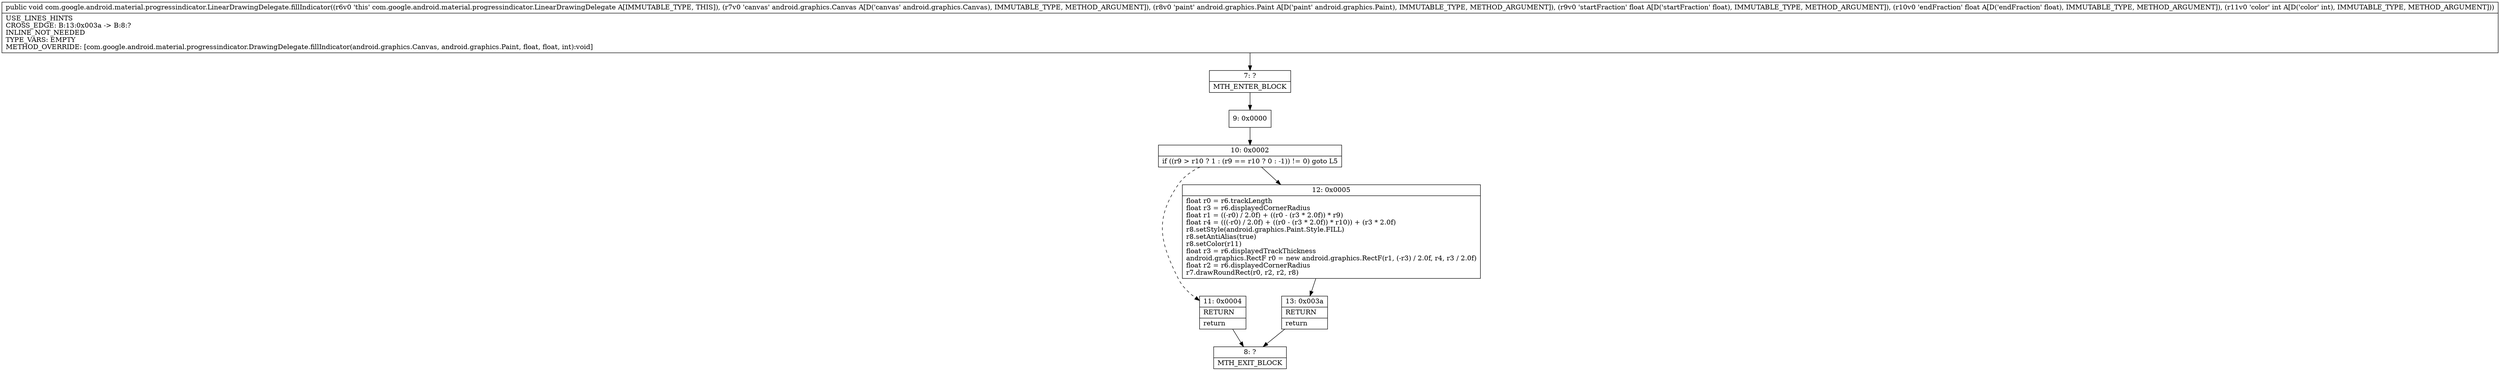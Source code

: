 digraph "CFG forcom.google.android.material.progressindicator.LinearDrawingDelegate.fillIndicator(Landroid\/graphics\/Canvas;Landroid\/graphics\/Paint;FFI)V" {
Node_7 [shape=record,label="{7\:\ ?|MTH_ENTER_BLOCK\l}"];
Node_9 [shape=record,label="{9\:\ 0x0000}"];
Node_10 [shape=record,label="{10\:\ 0x0002|if ((r9 \> r10 ? 1 : (r9 == r10 ? 0 : \-1)) != 0) goto L5\l}"];
Node_11 [shape=record,label="{11\:\ 0x0004|RETURN\l|return\l}"];
Node_8 [shape=record,label="{8\:\ ?|MTH_EXIT_BLOCK\l}"];
Node_12 [shape=record,label="{12\:\ 0x0005|float r0 = r6.trackLength\lfloat r3 = r6.displayedCornerRadius\lfloat r1 = ((\-r0) \/ 2.0f) + ((r0 \- (r3 * 2.0f)) * r9)\lfloat r4 = (((\-r0) \/ 2.0f) + ((r0 \- (r3 * 2.0f)) * r10)) + (r3 * 2.0f)\lr8.setStyle(android.graphics.Paint.Style.FILL)\lr8.setAntiAlias(true)\lr8.setColor(r11)\lfloat r3 = r6.displayedTrackThickness\landroid.graphics.RectF r0 = new android.graphics.RectF(r1, (\-r3) \/ 2.0f, r4, r3 \/ 2.0f)\lfloat r2 = r6.displayedCornerRadius\lr7.drawRoundRect(r0, r2, r2, r8)\l}"];
Node_13 [shape=record,label="{13\:\ 0x003a|RETURN\l|return\l}"];
MethodNode[shape=record,label="{public void com.google.android.material.progressindicator.LinearDrawingDelegate.fillIndicator((r6v0 'this' com.google.android.material.progressindicator.LinearDrawingDelegate A[IMMUTABLE_TYPE, THIS]), (r7v0 'canvas' android.graphics.Canvas A[D('canvas' android.graphics.Canvas), IMMUTABLE_TYPE, METHOD_ARGUMENT]), (r8v0 'paint' android.graphics.Paint A[D('paint' android.graphics.Paint), IMMUTABLE_TYPE, METHOD_ARGUMENT]), (r9v0 'startFraction' float A[D('startFraction' float), IMMUTABLE_TYPE, METHOD_ARGUMENT]), (r10v0 'endFraction' float A[D('endFraction' float), IMMUTABLE_TYPE, METHOD_ARGUMENT]), (r11v0 'color' int A[D('color' int), IMMUTABLE_TYPE, METHOD_ARGUMENT]))  | USE_LINES_HINTS\lCROSS_EDGE: B:13:0x003a \-\> B:8:?\lINLINE_NOT_NEEDED\lTYPE_VARS: EMPTY\lMETHOD_OVERRIDE: [com.google.android.material.progressindicator.DrawingDelegate.fillIndicator(android.graphics.Canvas, android.graphics.Paint, float, float, int):void]\l}"];
MethodNode -> Node_7;Node_7 -> Node_9;
Node_9 -> Node_10;
Node_10 -> Node_11[style=dashed];
Node_10 -> Node_12;
Node_11 -> Node_8;
Node_12 -> Node_13;
Node_13 -> Node_8;
}

